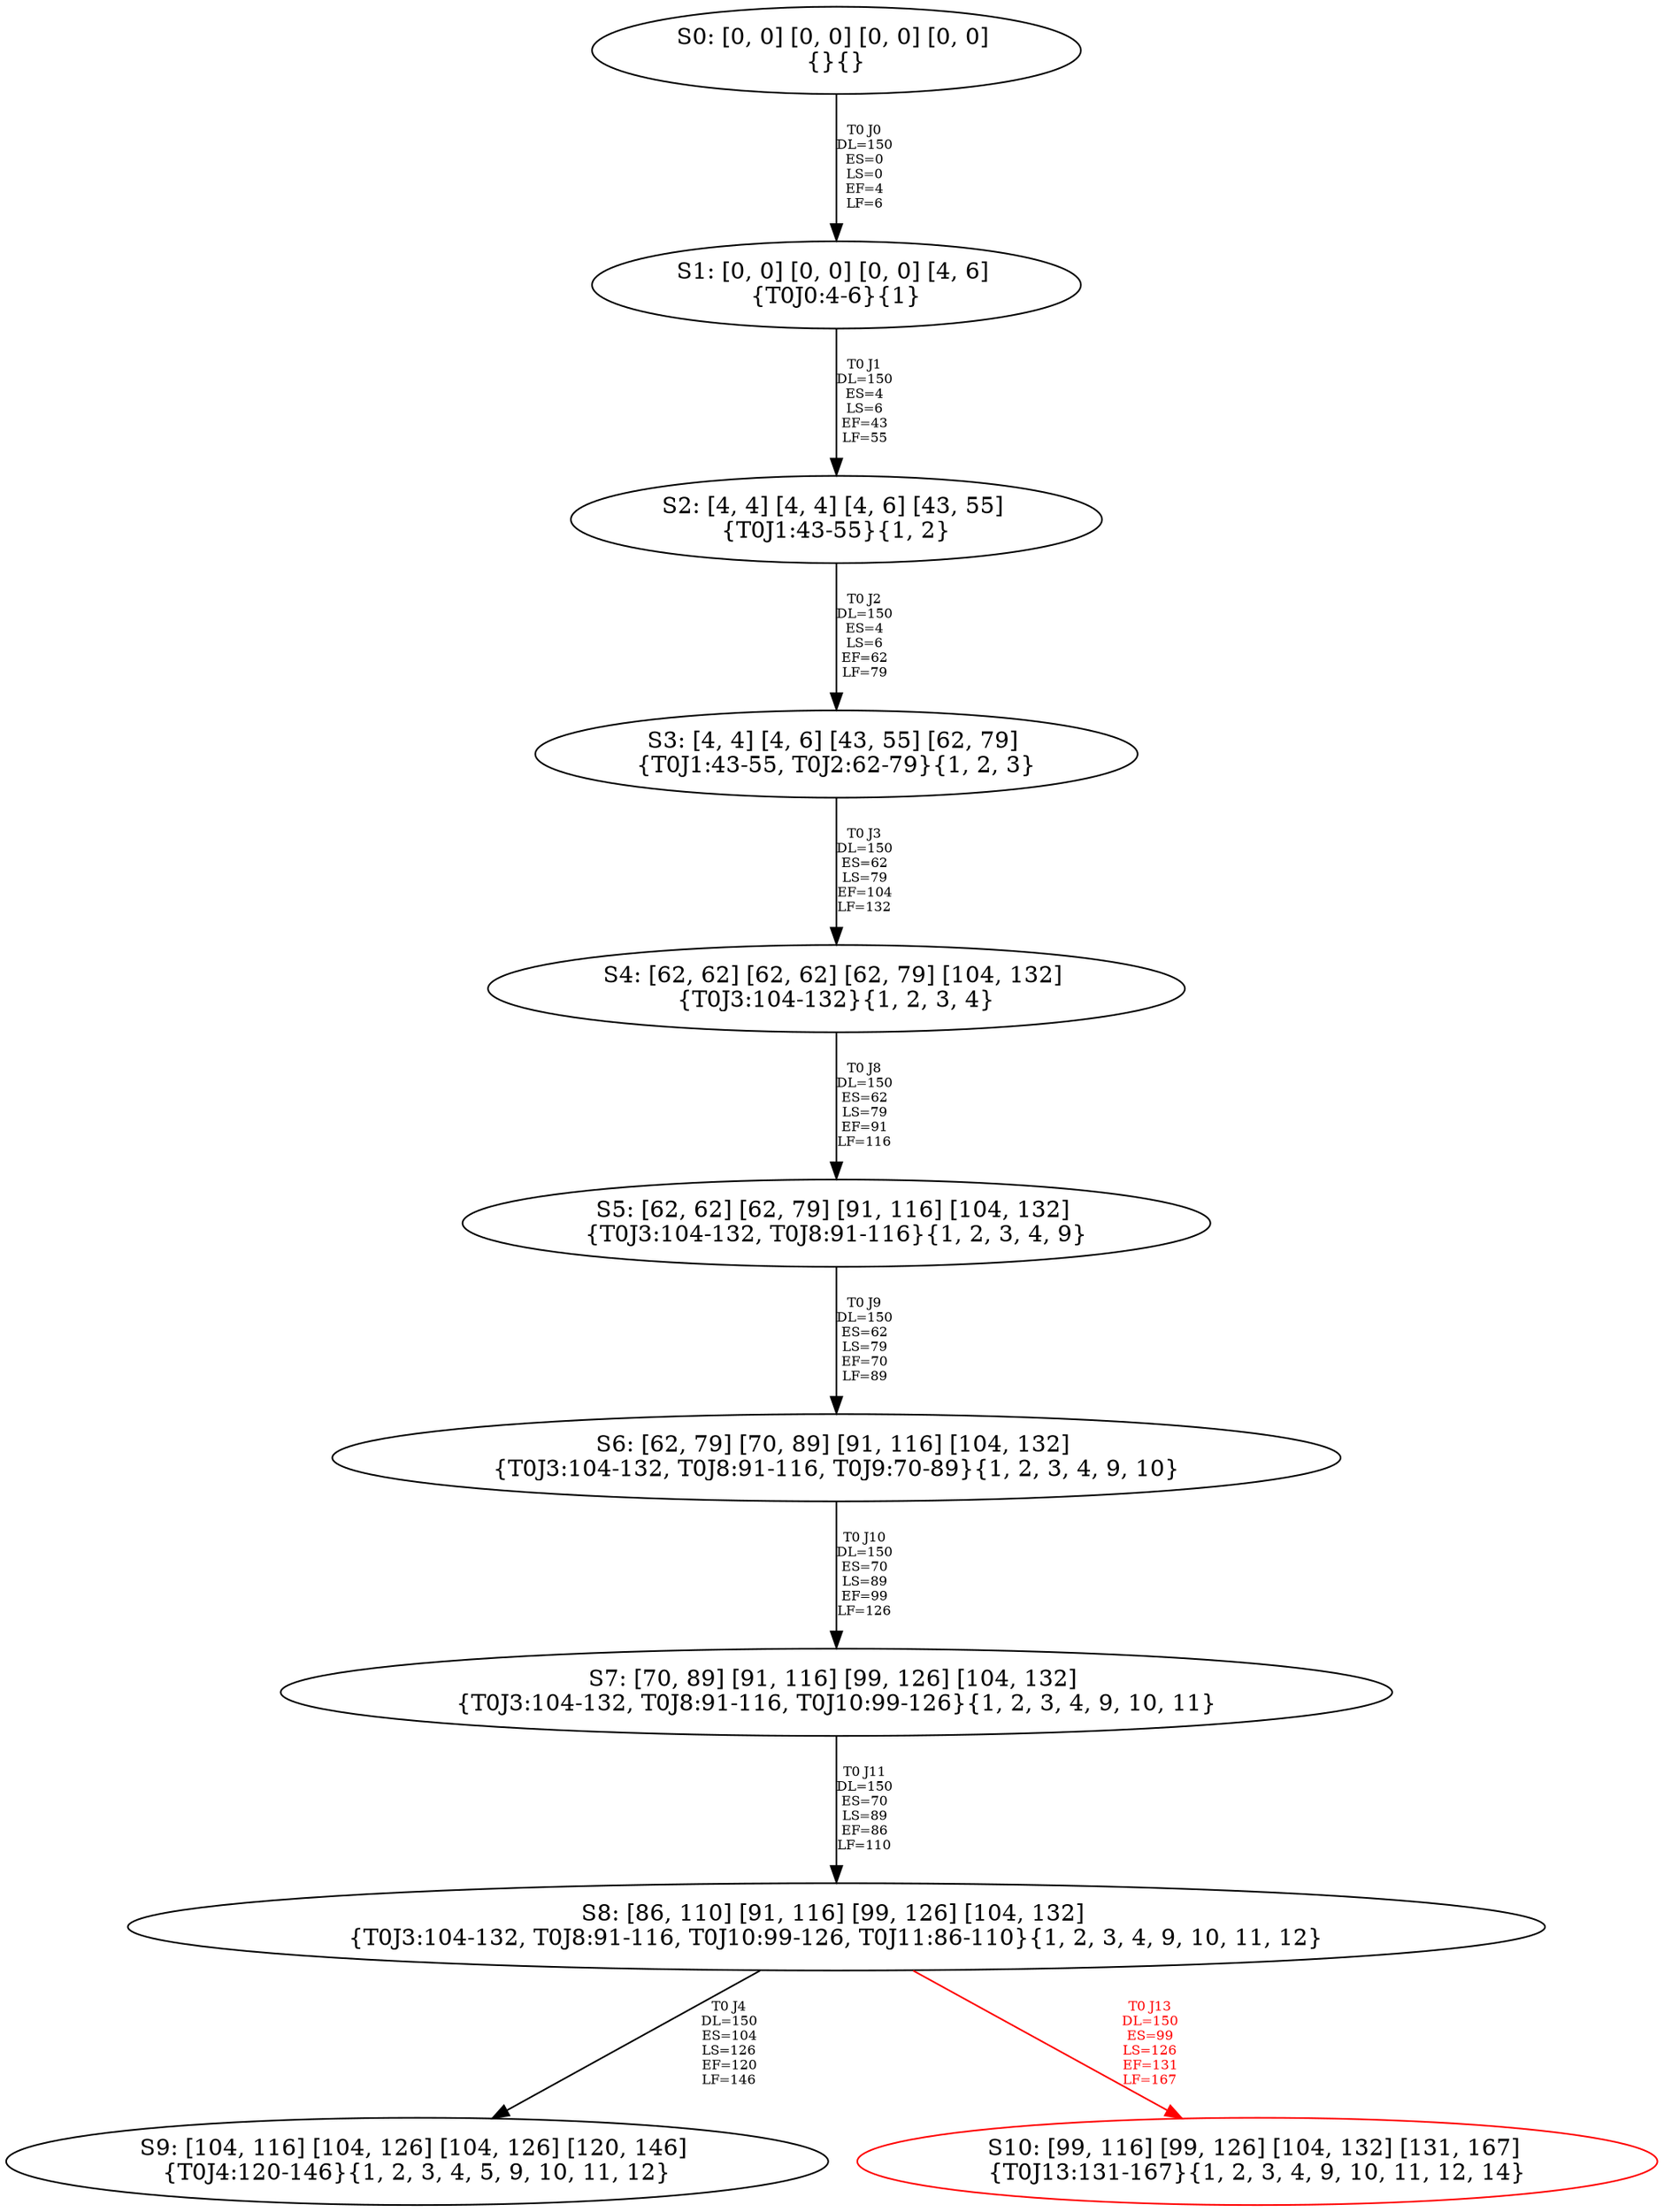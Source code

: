 digraph {
	S0[label="S0: [0, 0] [0, 0] [0, 0] [0, 0] \n{}{}"];
	S1[label="S1: [0, 0] [0, 0] [0, 0] [4, 6] \n{T0J0:4-6}{1}"];
	S2[label="S2: [4, 4] [4, 4] [4, 6] [43, 55] \n{T0J1:43-55}{1, 2}"];
	S3[label="S3: [4, 4] [4, 6] [43, 55] [62, 79] \n{T0J1:43-55, T0J2:62-79}{1, 2, 3}"];
	S4[label="S4: [62, 62] [62, 62] [62, 79] [104, 132] \n{T0J3:104-132}{1, 2, 3, 4}"];
	S5[label="S5: [62, 62] [62, 79] [91, 116] [104, 132] \n{T0J3:104-132, T0J8:91-116}{1, 2, 3, 4, 9}"];
	S6[label="S6: [62, 79] [70, 89] [91, 116] [104, 132] \n{T0J3:104-132, T0J8:91-116, T0J9:70-89}{1, 2, 3, 4, 9, 10}"];
	S7[label="S7: [70, 89] [91, 116] [99, 126] [104, 132] \n{T0J3:104-132, T0J8:91-116, T0J10:99-126}{1, 2, 3, 4, 9, 10, 11}"];
	S8[label="S8: [86, 110] [91, 116] [99, 126] [104, 132] \n{T0J3:104-132, T0J8:91-116, T0J10:99-126, T0J11:86-110}{1, 2, 3, 4, 9, 10, 11, 12}"];
	S9[label="S9: [104, 116] [104, 126] [104, 126] [120, 146] \n{T0J4:120-146}{1, 2, 3, 4, 5, 9, 10, 11, 12}"];
	S10[label="S10: [99, 116] [99, 126] [104, 132] [131, 167] \n{T0J13:131-167}{1, 2, 3, 4, 9, 10, 11, 12, 14}"];
	S0 -> S1[label="T0 J0\nDL=150\nES=0\nLS=0\nEF=4\nLF=6",fontsize=8];
	S1 -> S2[label="T0 J1\nDL=150\nES=4\nLS=6\nEF=43\nLF=55",fontsize=8];
	S2 -> S3[label="T0 J2\nDL=150\nES=4\nLS=6\nEF=62\nLF=79",fontsize=8];
	S3 -> S4[label="T0 J3\nDL=150\nES=62\nLS=79\nEF=104\nLF=132",fontsize=8];
	S4 -> S5[label="T0 J8\nDL=150\nES=62\nLS=79\nEF=91\nLF=116",fontsize=8];
	S5 -> S6[label="T0 J9\nDL=150\nES=62\nLS=79\nEF=70\nLF=89",fontsize=8];
	S6 -> S7[label="T0 J10\nDL=150\nES=70\nLS=89\nEF=99\nLF=126",fontsize=8];
	S7 -> S8[label="T0 J11\nDL=150\nES=70\nLS=89\nEF=86\nLF=110",fontsize=8];
	S8 -> S9[label="T0 J4\nDL=150\nES=104\nLS=126\nEF=120\nLF=146",fontsize=8];
	S8 -> S10[label="T0 J13\nDL=150\nES=99\nLS=126\nEF=131\nLF=167",color=Red,fontcolor=Red,fontsize=8];
S10[color=Red];
}
